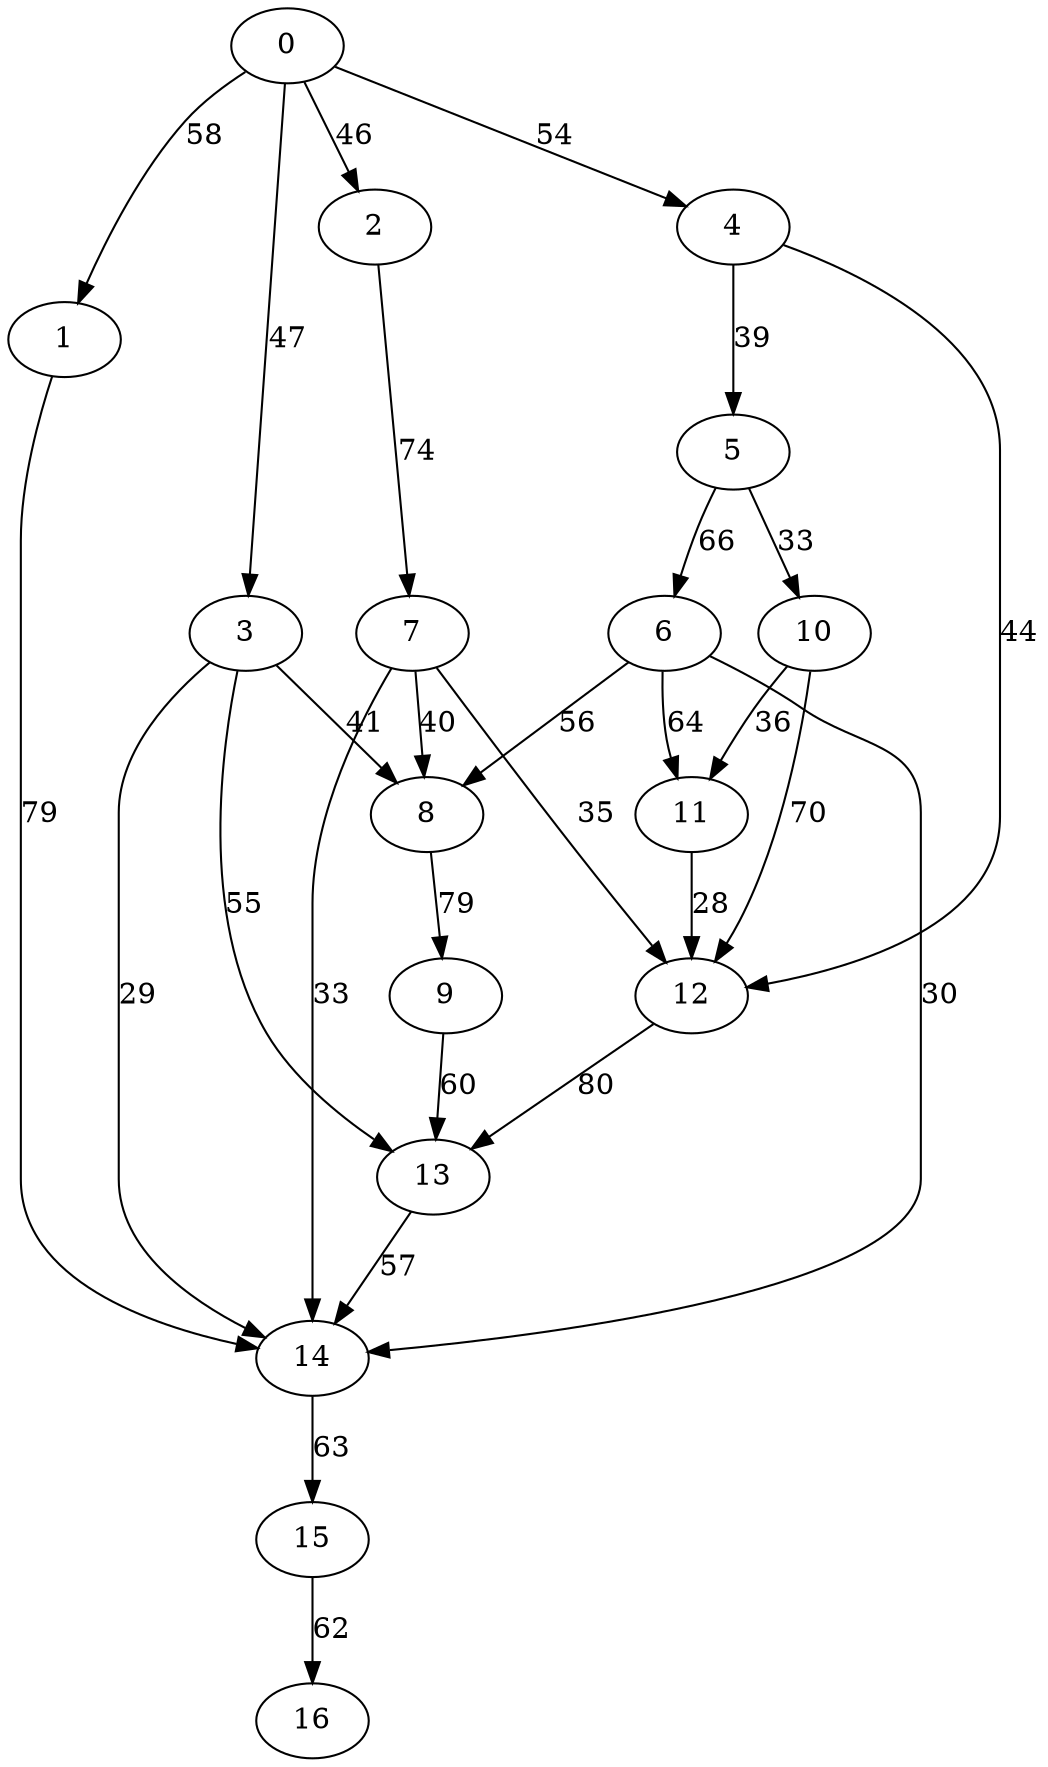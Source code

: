 digraph t20p3r5_7 {
0 -> 1 [ label = 58 ];
0 -> 2 [ label = 46 ];
0 -> 3 [ label = 47 ];
0 -> 4 [ label = 54 ];
1 -> 14 [ label = 79 ];
2 -> 7 [ label = 74 ];
3 -> 8 [ label = 41 ];
3 -> 13 [ label = 55 ];
3 -> 14 [ label = 29 ];
4 -> 5 [ label = 39 ];
4 -> 12 [ label = 44 ];
5 -> 6 [ label = 66 ];
5 -> 10 [ label = 33 ];
6 -> 8 [ label = 56 ];
6 -> 11 [ label = 64 ];
6 -> 14 [ label = 30 ];
7 -> 8 [ label = 40 ];
7 -> 12 [ label = 35 ];
7 -> 14 [ label = 33 ];
8 -> 9 [ label = 79 ];
9 -> 13 [ label = 60 ];
10 -> 11 [ label = 36 ];
10 -> 12 [ label = 70 ];
11 -> 12 [ label = 28 ];
12 -> 13 [ label = 80 ];
13 -> 14 [ label = 57 ];
14 -> 15 [ label = 63 ];
15 -> 16 [ label = 62 ];
 }

